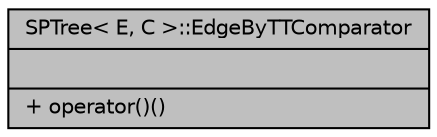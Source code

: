 digraph "SPTree&lt; E, C &gt;::EdgeByTTComparator"
{
  edge [fontname="Helvetica",fontsize="10",labelfontname="Helvetica",labelfontsize="10"];
  node [fontname="Helvetica",fontsize="10",shape=record];
  Node1 [label="{SPTree\< E, C \>::EdgeByTTComparator\n||+ operator()()\l}",height=0.2,width=0.4,color="black", fillcolor="grey75", style="filled", fontcolor="black"];
}
